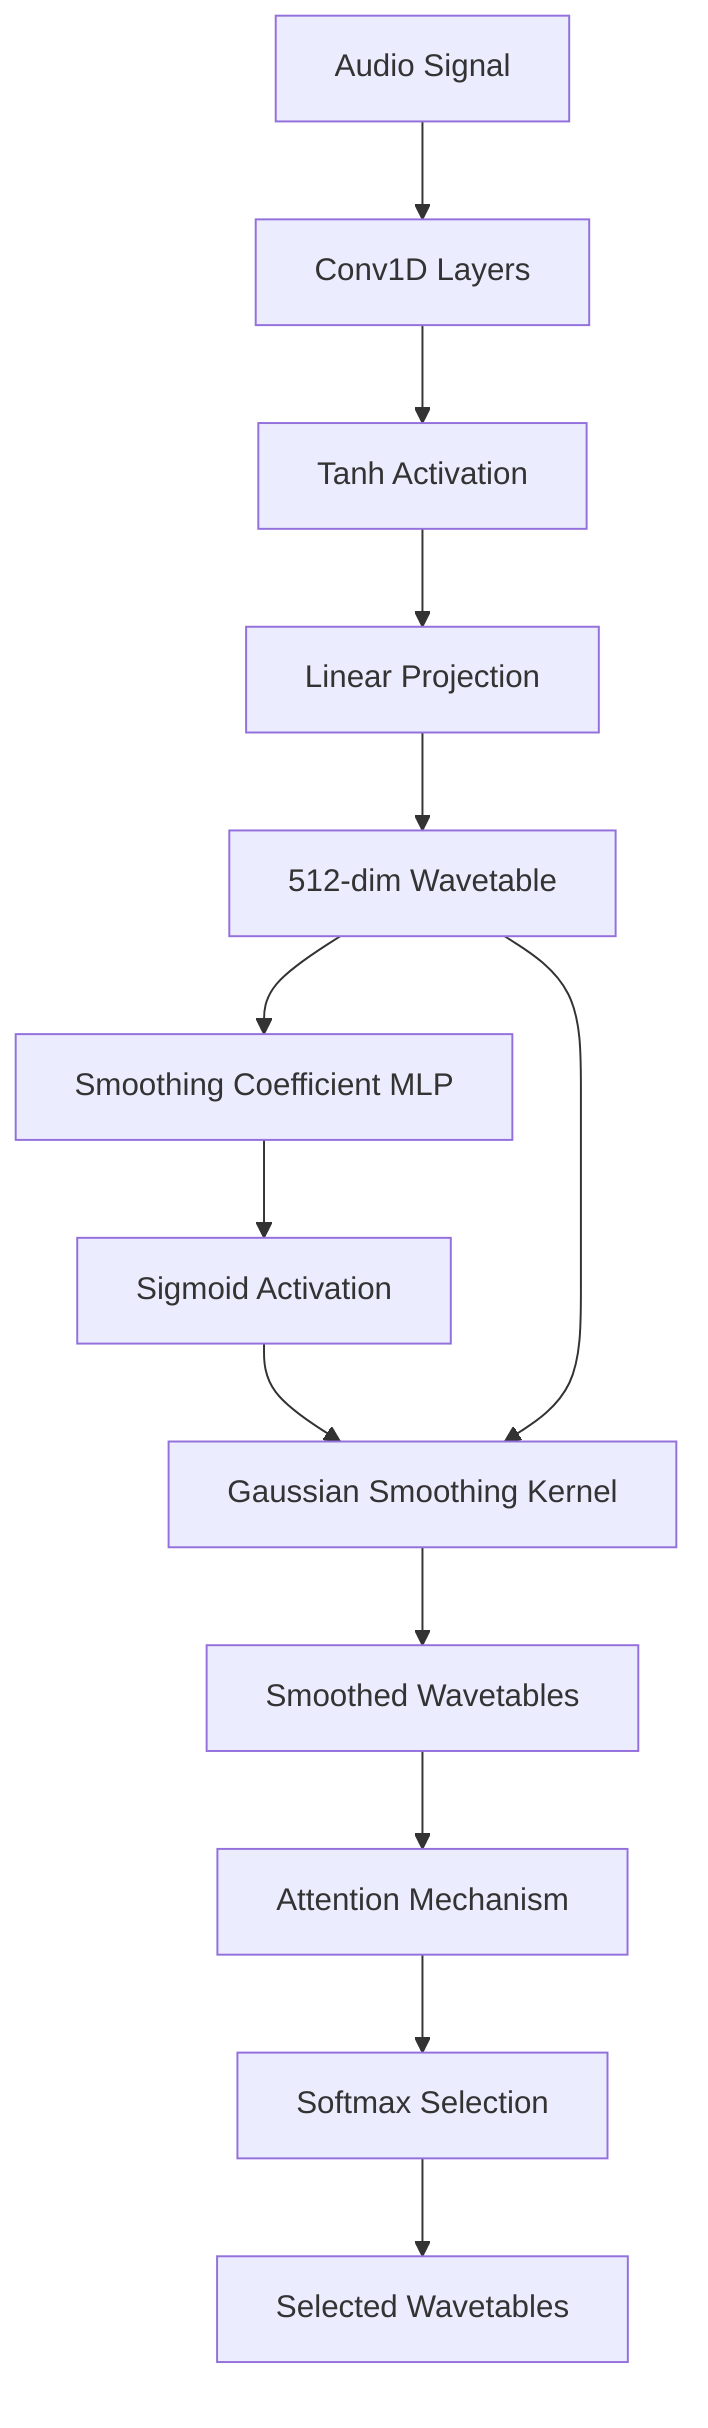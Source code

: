 flowchart TD
    A[Audio Signal] --> B[Conv1D Layers]
    B --> C[Tanh Activation]
    C --> D[Linear Projection]
    D --> E[512-dim Wavetable]
    
    E --> F[Smoothing Coefficient MLP]
    F --> G[Sigmoid Activation]
    G --> H[Gaussian Smoothing Kernel]
    E --> H
    H --> I[Smoothed Wavetables]
    
    I --> J[Attention Mechanism]
    J --> K[Softmax Selection]
    K --> L[Selected Wavetables]